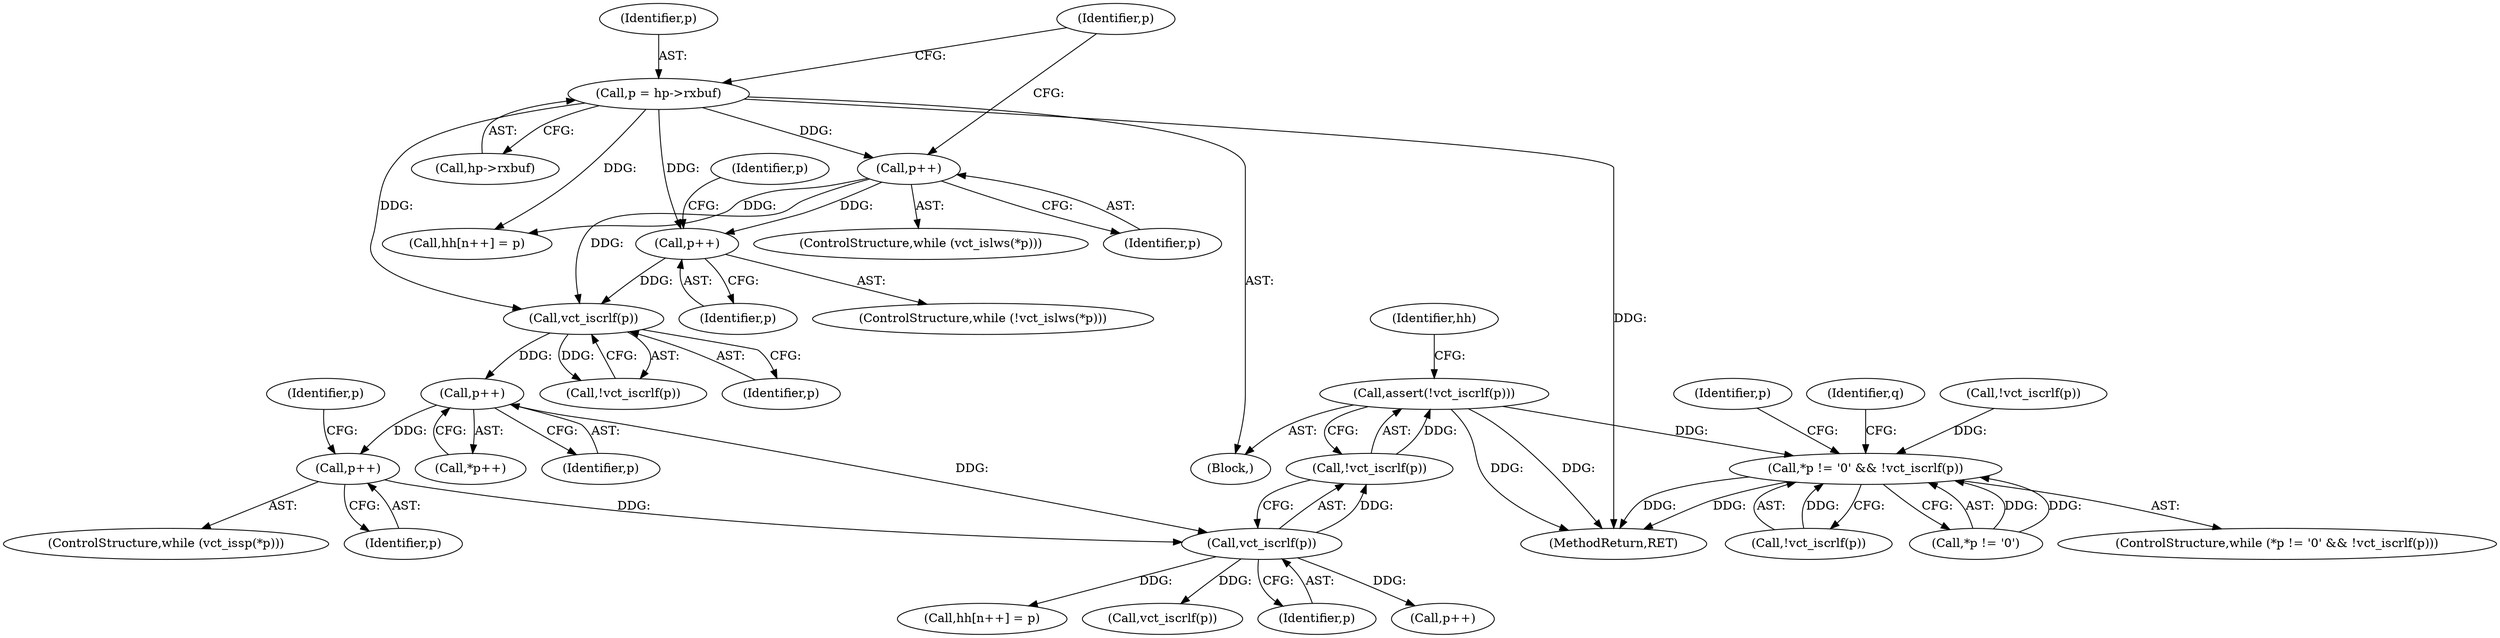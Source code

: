 digraph "0_Varnish-Cache_85e8468bec9416bd7e16b0d80cb820ecd2b330c3_2@API" {
"1000192" [label="(Call,assert(!vct_iscrlf(p)))"];
"1000193" [label="(Call,!vct_iscrlf(p))"];
"1000194" [label="(Call,vct_iscrlf(p))"];
"1000183" [label="(Call,p++)"];
"1000179" [label="(Call,vct_iscrlf(p))"];
"1000175" [label="(Call,p++)"];
"1000153" [label="(Call,p = hp->rxbuf)"];
"1000162" [label="(Call,p++)"];
"1000190" [label="(Call,p++)"];
"1000292" [label="(Call,*p != '\0' && !vct_iscrlf(p))"];
"1000297" [label="(Call,!vct_iscrlf(p))"];
"1000175" [label="(Call,p++)"];
"1000178" [label="(Call,!vct_iscrlf(p))"];
"1000161" [label="(Identifier,p)"];
"1000194" [label="(Call,vct_iscrlf(p))"];
"1000250" [label="(Call,!vct_iscrlf(p))"];
"1000154" [label="(Identifier,p)"];
"1000193" [label="(Call,!vct_iscrlf(p))"];
"1000186" [label="(ControlStructure,while (vct_issp(*p)))"];
"1000196" [label="(Call,hh[n++] = p)"];
"1000155" [label="(Call,hp->rxbuf)"];
"1000292" [label="(Call,*p != '\0' && !vct_iscrlf(p))"];
"1000198" [label="(Identifier,hh)"];
"1000182" [label="(Call,*p++)"];
"1000163" [label="(Identifier,p)"];
"1000162" [label="(Call,p++)"];
"1000210" [label="(Call,vct_iscrlf(p))"];
"1000191" [label="(Identifier,p)"];
"1000190" [label="(Call,p++)"];
"1000176" [label="(Identifier,p)"];
"1000174" [label="(Identifier,p)"];
"1000301" [label="(Identifier,p)"];
"1000153" [label="(Call,p = hp->rxbuf)"];
"1000303" [label="(Identifier,q)"];
"1000293" [label="(Call,*p != '\0')"];
"1000164" [label="(Call,hh[n++] = p)"];
"1000170" [label="(ControlStructure,while (!vct_islws(*p)))"];
"1000189" [label="(Identifier,p)"];
"1000195" [label="(Identifier,p)"];
"1000158" [label="(ControlStructure,while (vct_islws(*p)))"];
"1000291" [label="(ControlStructure,while (*p != '\0' && !vct_iscrlf(p)))"];
"1000180" [label="(Identifier,p)"];
"1000353" [label="(MethodReturn,RET)"];
"1000192" [label="(Call,assert(!vct_iscrlf(p)))"];
"1000179" [label="(Call,vct_iscrlf(p))"];
"1000108" [label="(Block,)"];
"1000183" [label="(Call,p++)"];
"1000184" [label="(Identifier,p)"];
"1000207" [label="(Call,p++)"];
"1000192" -> "1000108"  [label="AST: "];
"1000192" -> "1000193"  [label="CFG: "];
"1000193" -> "1000192"  [label="AST: "];
"1000198" -> "1000192"  [label="CFG: "];
"1000192" -> "1000353"  [label="DDG: "];
"1000192" -> "1000353"  [label="DDG: "];
"1000193" -> "1000192"  [label="DDG: "];
"1000192" -> "1000292"  [label="DDG: "];
"1000193" -> "1000194"  [label="CFG: "];
"1000194" -> "1000193"  [label="AST: "];
"1000194" -> "1000193"  [label="DDG: "];
"1000194" -> "1000195"  [label="CFG: "];
"1000195" -> "1000194"  [label="AST: "];
"1000183" -> "1000194"  [label="DDG: "];
"1000190" -> "1000194"  [label="DDG: "];
"1000194" -> "1000196"  [label="DDG: "];
"1000194" -> "1000207"  [label="DDG: "];
"1000194" -> "1000210"  [label="DDG: "];
"1000183" -> "1000182"  [label="AST: "];
"1000183" -> "1000184"  [label="CFG: "];
"1000184" -> "1000183"  [label="AST: "];
"1000182" -> "1000183"  [label="CFG: "];
"1000179" -> "1000183"  [label="DDG: "];
"1000183" -> "1000190"  [label="DDG: "];
"1000179" -> "1000178"  [label="AST: "];
"1000179" -> "1000180"  [label="CFG: "];
"1000180" -> "1000179"  [label="AST: "];
"1000178" -> "1000179"  [label="CFG: "];
"1000179" -> "1000178"  [label="DDG: "];
"1000175" -> "1000179"  [label="DDG: "];
"1000153" -> "1000179"  [label="DDG: "];
"1000162" -> "1000179"  [label="DDG: "];
"1000175" -> "1000170"  [label="AST: "];
"1000175" -> "1000176"  [label="CFG: "];
"1000176" -> "1000175"  [label="AST: "];
"1000174" -> "1000175"  [label="CFG: "];
"1000153" -> "1000175"  [label="DDG: "];
"1000162" -> "1000175"  [label="DDG: "];
"1000153" -> "1000108"  [label="AST: "];
"1000153" -> "1000155"  [label="CFG: "];
"1000154" -> "1000153"  [label="AST: "];
"1000155" -> "1000153"  [label="AST: "];
"1000161" -> "1000153"  [label="CFG: "];
"1000153" -> "1000353"  [label="DDG: "];
"1000153" -> "1000162"  [label="DDG: "];
"1000153" -> "1000164"  [label="DDG: "];
"1000162" -> "1000158"  [label="AST: "];
"1000162" -> "1000163"  [label="CFG: "];
"1000163" -> "1000162"  [label="AST: "];
"1000161" -> "1000162"  [label="CFG: "];
"1000162" -> "1000164"  [label="DDG: "];
"1000190" -> "1000186"  [label="AST: "];
"1000190" -> "1000191"  [label="CFG: "];
"1000191" -> "1000190"  [label="AST: "];
"1000189" -> "1000190"  [label="CFG: "];
"1000292" -> "1000291"  [label="AST: "];
"1000292" -> "1000293"  [label="CFG: "];
"1000292" -> "1000297"  [label="CFG: "];
"1000293" -> "1000292"  [label="AST: "];
"1000297" -> "1000292"  [label="AST: "];
"1000301" -> "1000292"  [label="CFG: "];
"1000303" -> "1000292"  [label="CFG: "];
"1000292" -> "1000353"  [label="DDG: "];
"1000292" -> "1000353"  [label="DDG: "];
"1000293" -> "1000292"  [label="DDG: "];
"1000293" -> "1000292"  [label="DDG: "];
"1000297" -> "1000292"  [label="DDG: "];
"1000250" -> "1000292"  [label="DDG: "];
}
